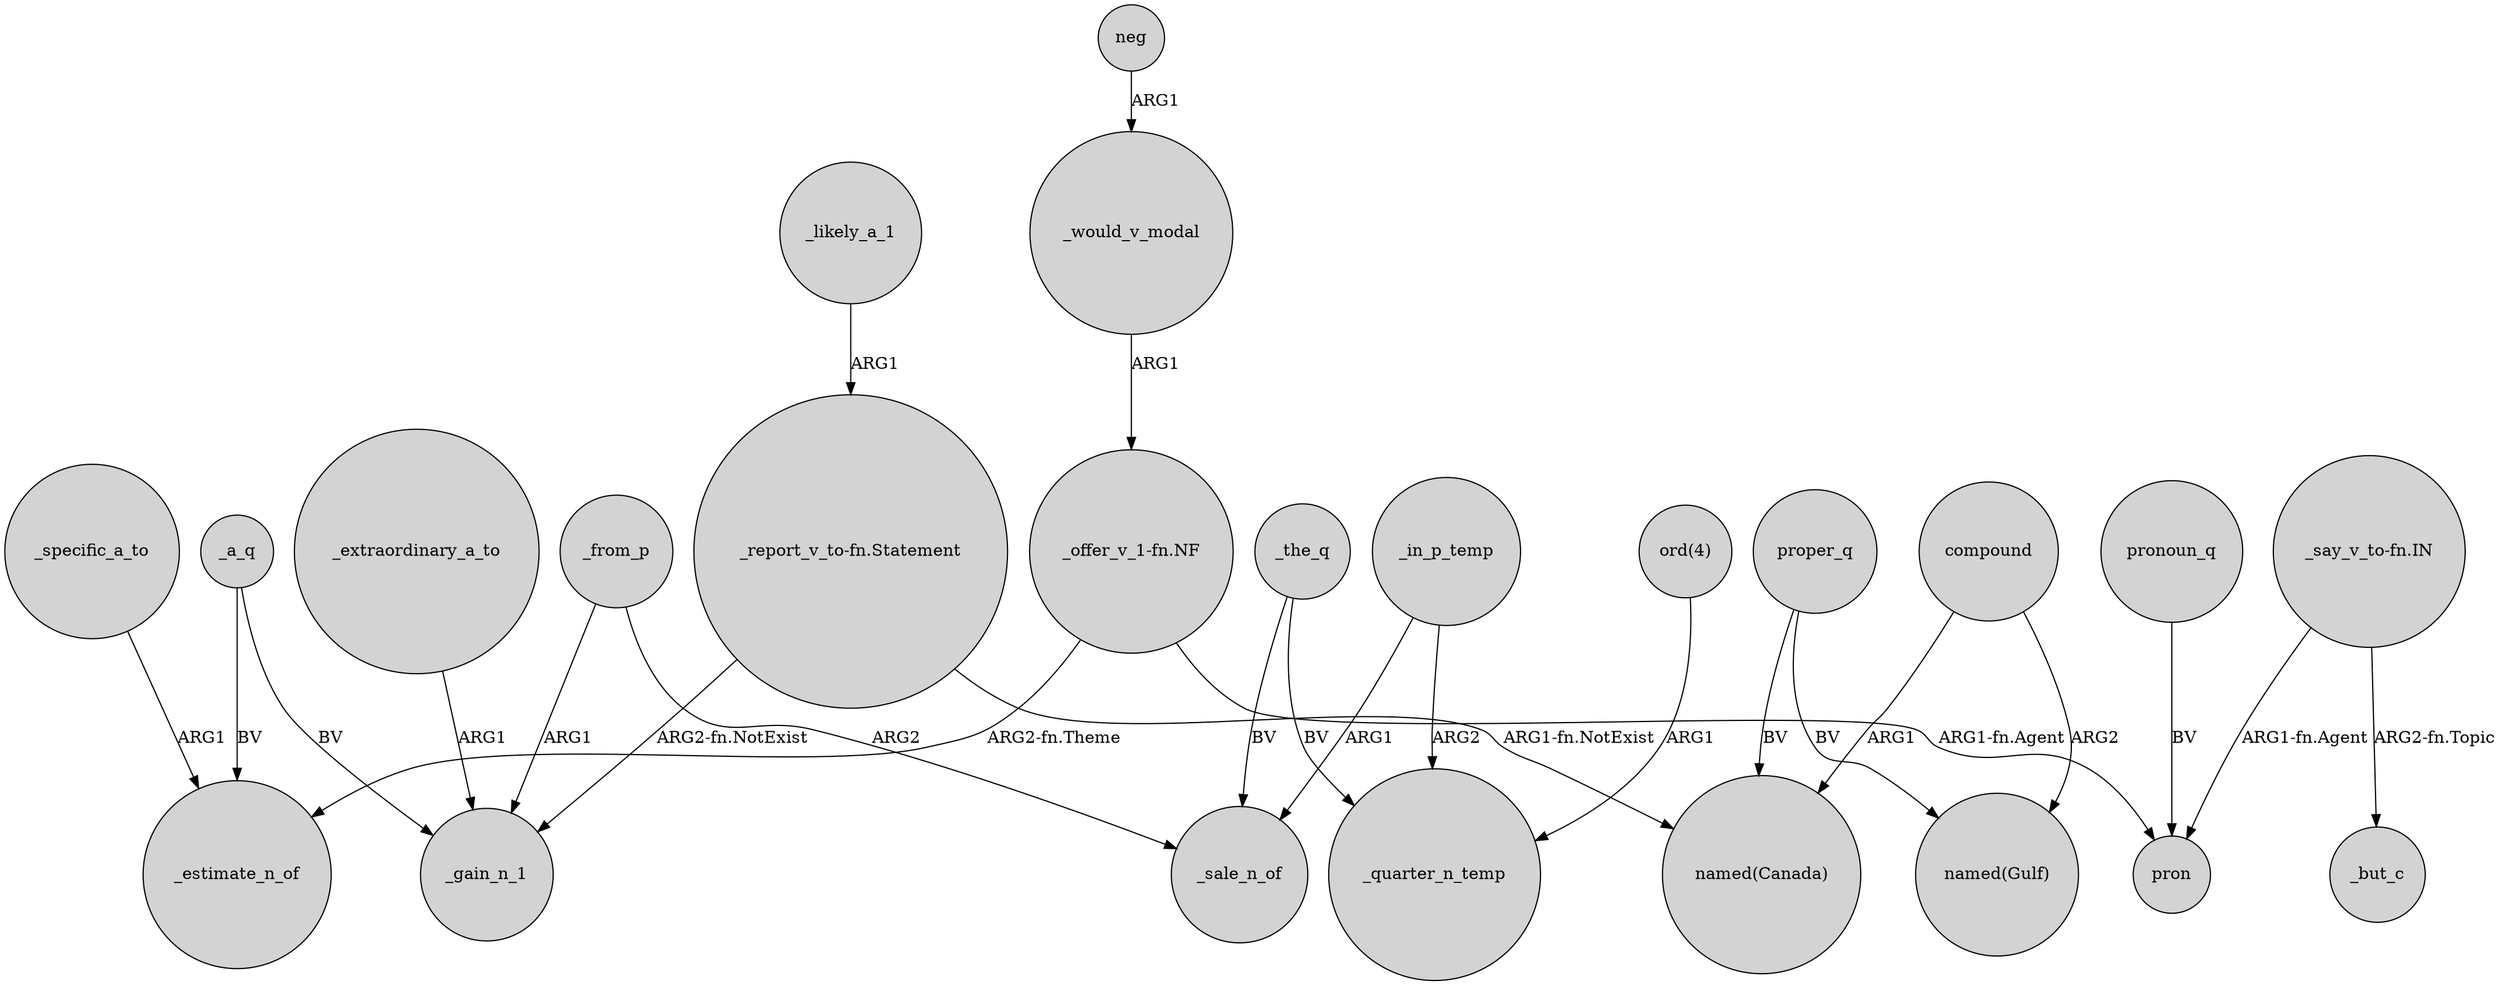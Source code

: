 digraph {
	node [shape=circle style=filled]
	neg -> _would_v_modal [label=ARG1]
	_extraordinary_a_to -> _gain_n_1 [label=ARG1]
	proper_q -> "named(Canada)" [label=BV]
	compound -> "named(Gulf)" [label=ARG2]
	_a_q -> _estimate_n_of [label=BV]
	"ord(4)" -> _quarter_n_temp [label=ARG1]
	_from_p -> _sale_n_of [label=ARG2]
	_the_q -> _quarter_n_temp [label=BV]
	"_report_v_to-fn.Statement" -> "named(Canada)" [label="ARG1-fn.NotExist"]
	_from_p -> _gain_n_1 [label=ARG1]
	_in_p_temp -> _sale_n_of [label=ARG1]
	_in_p_temp -> _quarter_n_temp [label=ARG2]
	"_say_v_to-fn.IN" -> _but_c [label="ARG2-fn.Topic"]
	pronoun_q -> pron [label=BV]
	_the_q -> _sale_n_of [label=BV]
	"_report_v_to-fn.Statement" -> _gain_n_1 [label="ARG2-fn.NotExist"]
	_a_q -> _gain_n_1 [label=BV]
	"_offer_v_1-fn.NF" -> _estimate_n_of [label="ARG2-fn.Theme"]
	compound -> "named(Canada)" [label=ARG1]
	_would_v_modal -> "_offer_v_1-fn.NF" [label=ARG1]
	_likely_a_1 -> "_report_v_to-fn.Statement" [label=ARG1]
	"_say_v_to-fn.IN" -> pron [label="ARG1-fn.Agent"]
	proper_q -> "named(Gulf)" [label=BV]
	_specific_a_to -> _estimate_n_of [label=ARG1]
	"_offer_v_1-fn.NF" -> pron [label="ARG1-fn.Agent"]
}
